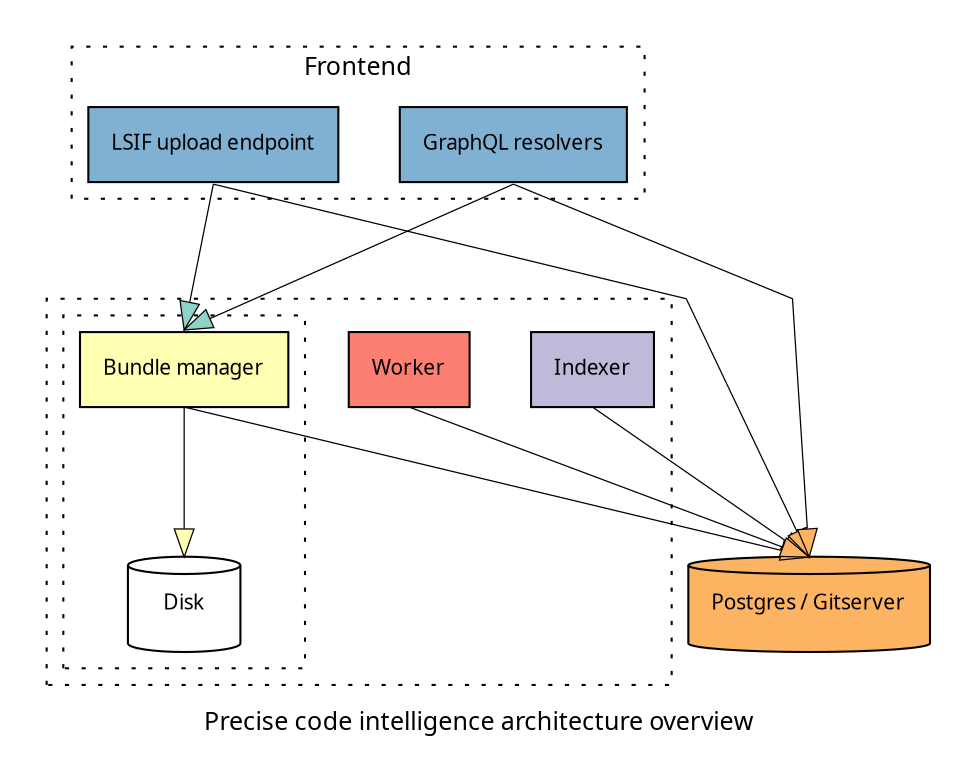 digraph architecture {
    label="Precise code intelligence architecture overview"
    rankdir=TD
    ratio=fill
    ranksep=1.0
    nodesep=0.4
    stylesheet="/assets/architecture.css"
    splines="compound"
    compound=true

    graph [
        fontname="Iosevka"
        fontsize=12
        pad=0.2
    ]

    node [
        colorscheme="set312"
        style="filled"
        fillcolor="white"
        shape="rectangle"
        fontname="Iosevka"
        fontsize=10
        margin=0.15
        target="_blank"
    ]

    edge [
        colorscheme="set312"
        penwidth=0.6
        arrowtail=invis
        arrowsize=1.35
    ]

    subgraph cluster_services {
        label=""
        graph [style="dotted"]
        node [fillcolor="1"]

        subgraph cluster_bundle_manager_services {
            label=""
            graph [style="dotted"]
            node [fillcolor="2"]

            bundle_manager [
                label="Bundle manager"
                URL="https://github.com/sourcegraph/sourcegraph/tree/master/enterprise/cmd/precise-code-intel-bundle-manager"
            ]

            disk [
                label="Disk"
                shape="cylinder"
                fillcolor="white"
            ]
        }

        indexer [
            label="Indexer"
            fillcolor="3"
            URL="https://github.com/sourcegraph/sourcegraph/tree/master/enterprise/cmd/precise-code-intel-indexer"
        ]

        worker [
            label="Worker"
            fillcolor="4"
            URL="https://github.com/sourcegraph/sourcegraph/tree/master/enterprise/cmd/precise-code-intel-worker"
        ]
    }

    subgraph cluster_frontend {
        label="Frontend"
        graph [style="dotted"]
        node [fillcolor="5"]

        http_api [
            label="LSIF upload endpoint"
            URL="https://github.com/sourcegraph/sourcegraph/tree/master/enterprise/internal/codeintel/httpapi"
        ]

        graphql_resolvers [
            label="GraphQL resolvers"
            URL="https://github.com/sourcegraph/sourcegraph/tree/master/enterprise/internal/codeintel/resolvers/graphql"
        ]
    }

    dbs [
        label="Postgres / Gitserver"
        shape="cylinder"
        fillcolor="6"
    ]

    graphql_resolvers:s -> bundle_manager:n [fillcolor="1"];
    http_api:s -> bundle_manager:n [fillcolor="1"];
    bundle_manager:s -> disk:n [fillcolor="2"];

    graphql_resolvers:s -> dbs:n [fillcolor="6"];
    http_api:s -> dbs:n [fillcolor="6"];
    bundle_manager:s -> dbs:n [fillcolor="6"];
    indexer:s -> dbs:n [fillcolor="6"];
    worker:s -> dbs:n [fillcolor="6"];
}
